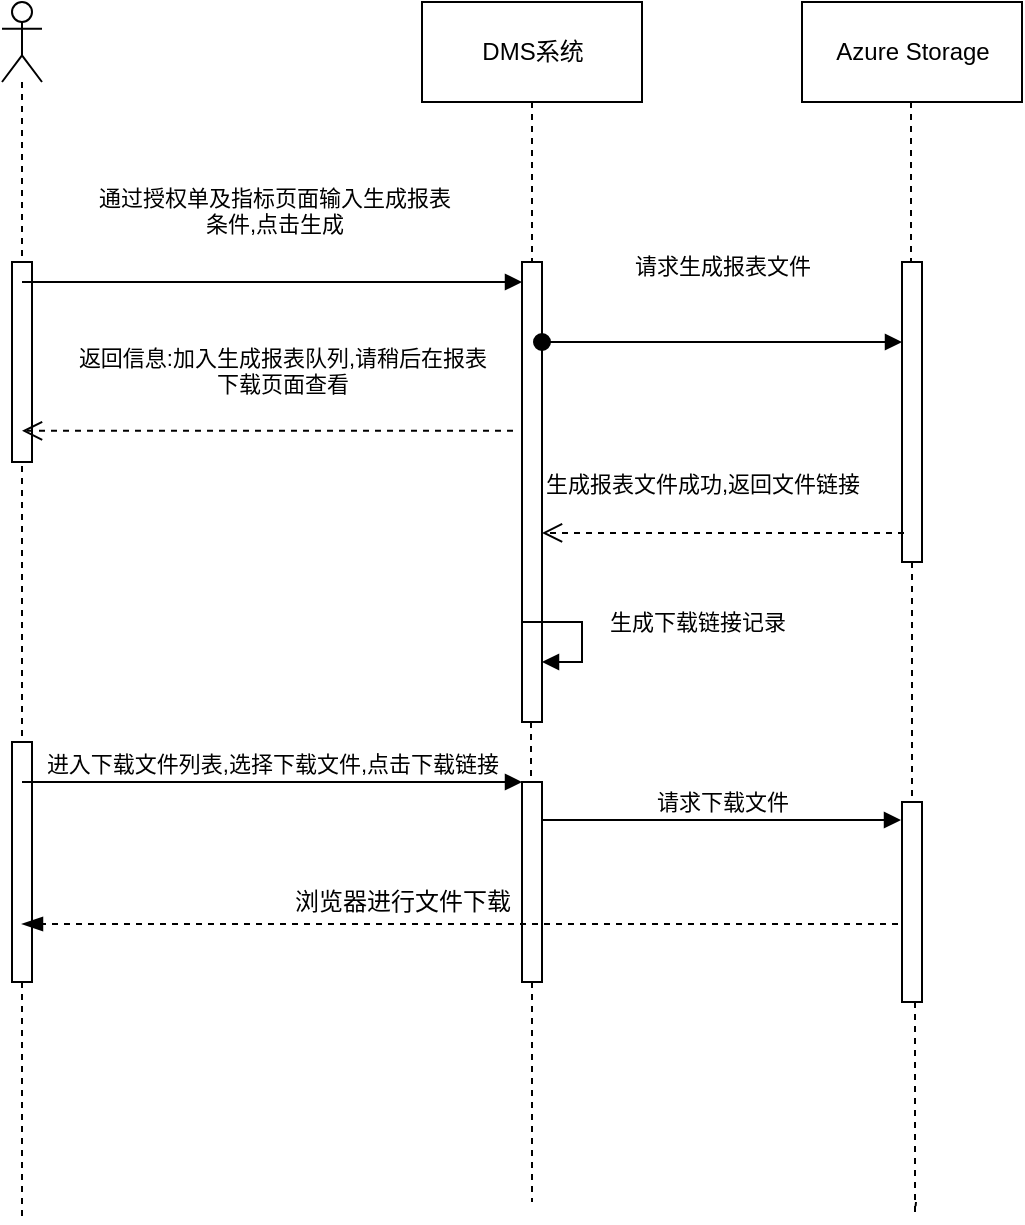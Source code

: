 <mxfile version="20.1.1" type="github">
  <diagram id="0d-p2dJ-ti4IA-214Bir" name="Page-1">
    <mxGraphModel dx="785" dy="363" grid="1" gridSize="10" guides="1" tooltips="1" connect="1" arrows="1" fold="1" page="1" pageScale="1" pageWidth="827" pageHeight="1169" math="0" shadow="0">
      <root>
        <mxCell id="0" />
        <mxCell id="1" parent="0" />
        <mxCell id="TUelWT6_uA5BFqEehYIz-1" value="" style="shape=umlLifeline;participant=umlActor;perimeter=lifelinePerimeter;whiteSpace=wrap;html=1;container=1;collapsible=0;recursiveResize=0;verticalAlign=top;spacingTop=36;outlineConnect=0;" vertex="1" parent="1">
          <mxGeometry x="100" y="60" width="20" height="610" as="geometry" />
        </mxCell>
        <mxCell id="TUelWT6_uA5BFqEehYIz-29" value="" style="html=1;points=[];perimeter=orthogonalPerimeter;" vertex="1" parent="TUelWT6_uA5BFqEehYIz-1">
          <mxGeometry x="5" y="130" width="10" height="100" as="geometry" />
        </mxCell>
        <mxCell id="TUelWT6_uA5BFqEehYIz-33" value="" style="html=1;points=[];perimeter=orthogonalPerimeter;" vertex="1" parent="TUelWT6_uA5BFqEehYIz-1">
          <mxGeometry x="5" y="370" width="10" height="120" as="geometry" />
        </mxCell>
        <mxCell id="TUelWT6_uA5BFqEehYIz-4" style="edgeStyle=orthogonalEdgeStyle;rounded=0;orthogonalLoop=1;jettySize=auto;html=1;dashed=1;endArrow=none;endFill=0;startArrow=none;exitX=0.45;exitY=1;exitDx=0;exitDy=0;exitPerimeter=0;" edge="1" parent="1" source="TUelWT6_uA5BFqEehYIz-7">
          <mxGeometry relative="1" as="geometry">
            <mxPoint x="360" y="530" as="targetPoint" />
            <mxPoint x="365" y="440" as="sourcePoint" />
            <Array as="points">
              <mxPoint x="365" y="530" />
            </Array>
          </mxGeometry>
        </mxCell>
        <mxCell id="TUelWT6_uA5BFqEehYIz-2" value="DMS系统" style="html=1;" vertex="1" parent="1">
          <mxGeometry x="310" y="60" width="110" height="50" as="geometry" />
        </mxCell>
        <mxCell id="TUelWT6_uA5BFqEehYIz-3" value="Azure Storage" style="html=1;" vertex="1" parent="1">
          <mxGeometry x="500" y="60" width="110" height="50" as="geometry" />
        </mxCell>
        <mxCell id="TUelWT6_uA5BFqEehYIz-6" style="edgeStyle=orthogonalEdgeStyle;rounded=0;orthogonalLoop=1;jettySize=auto;html=1;exitX=0.5;exitY=1;exitDx=0;exitDy=0;dashed=1;endArrow=none;endFill=0;startArrow=none;" edge="1" parent="1" source="TUelWT6_uA5BFqEehYIz-16">
          <mxGeometry relative="1" as="geometry">
            <mxPoint x="555" y="530" as="targetPoint" />
            <mxPoint x="554.5" y="110" as="sourcePoint" />
          </mxGeometry>
        </mxCell>
        <mxCell id="TUelWT6_uA5BFqEehYIz-8" value="通过授权单及指标页面输入生成报表&lt;br&gt;条件,点击生成" style="html=1;verticalAlign=bottom;startArrow=none;endArrow=block;startSize=8;rounded=0;startFill=0;" edge="1" target="TUelWT6_uA5BFqEehYIz-7" parent="1" source="TUelWT6_uA5BFqEehYIz-1">
          <mxGeometry x="0.003" y="20" relative="1" as="geometry">
            <mxPoint x="130" y="190" as="sourcePoint" />
            <Array as="points">
              <mxPoint x="210" y="200" />
              <mxPoint x="280" y="200" />
            </Array>
            <mxPoint as="offset" />
          </mxGeometry>
        </mxCell>
        <mxCell id="TUelWT6_uA5BFqEehYIz-7" value="" style="html=1;points=[];perimeter=orthogonalPerimeter;" vertex="1" parent="1">
          <mxGeometry x="360" y="190" width="10" height="230" as="geometry" />
        </mxCell>
        <mxCell id="TUelWT6_uA5BFqEehYIz-10" value="" style="edgeStyle=orthogonalEdgeStyle;rounded=0;orthogonalLoop=1;jettySize=auto;html=1;exitX=0.5;exitY=1;exitDx=0;exitDy=0;dashed=1;endArrow=none;endFill=0;" edge="1" parent="1" source="TUelWT6_uA5BFqEehYIz-2" target="TUelWT6_uA5BFqEehYIz-7">
          <mxGeometry relative="1" as="geometry">
            <mxPoint x="315" y="480" as="targetPoint" />
            <mxPoint x="315" y="110" as="sourcePoint" />
          </mxGeometry>
        </mxCell>
        <mxCell id="TUelWT6_uA5BFqEehYIz-12" value="返回信息:加入生成报表队列,请稍后在报表&lt;br&gt;下载页面查看" style="html=1;verticalAlign=bottom;endArrow=open;dashed=1;endSize=8;rounded=0;exitX=-0.45;exitY=0.367;exitDx=0;exitDy=0;exitPerimeter=0;" edge="1" parent="1" source="TUelWT6_uA5BFqEehYIz-7" target="TUelWT6_uA5BFqEehYIz-1">
          <mxGeometry x="-0.06" y="-14" relative="1" as="geometry">
            <mxPoint x="360" y="260" as="sourcePoint" />
            <mxPoint x="280" y="260" as="targetPoint" />
            <Array as="points" />
            <mxPoint as="offset" />
          </mxGeometry>
        </mxCell>
        <mxCell id="TUelWT6_uA5BFqEehYIz-13" value="请求生成报表文件" style="html=1;verticalAlign=bottom;startArrow=oval;startFill=1;endArrow=block;startSize=8;rounded=0;" edge="1" parent="1">
          <mxGeometry x="-0.005" y="29" width="60" relative="1" as="geometry">
            <mxPoint x="370" y="230" as="sourcePoint" />
            <mxPoint x="550" y="230" as="targetPoint" />
            <mxPoint as="offset" />
          </mxGeometry>
        </mxCell>
        <mxCell id="TUelWT6_uA5BFqEehYIz-16" value="" style="html=1;points=[];perimeter=orthogonalPerimeter;" vertex="1" parent="1">
          <mxGeometry x="550" y="190" width="10" height="150" as="geometry" />
        </mxCell>
        <mxCell id="TUelWT6_uA5BFqEehYIz-17" value="" style="edgeStyle=orthogonalEdgeStyle;rounded=0;orthogonalLoop=1;jettySize=auto;html=1;exitX=0.5;exitY=1;exitDx=0;exitDy=0;dashed=1;endArrow=none;endFill=0;" edge="1" parent="1" target="TUelWT6_uA5BFqEehYIz-16">
          <mxGeometry relative="1" as="geometry">
            <mxPoint x="554.5" y="480" as="targetPoint" />
            <mxPoint x="554.5" y="110" as="sourcePoint" />
          </mxGeometry>
        </mxCell>
        <mxCell id="TUelWT6_uA5BFqEehYIz-18" value="生成报表文件成功,返回文件链接" style="html=1;verticalAlign=bottom;endArrow=open;dashed=1;endSize=8;rounded=0;exitX=0.1;exitY=0.903;exitDx=0;exitDy=0;exitPerimeter=0;" edge="1" parent="1" source="TUelWT6_uA5BFqEehYIz-16" target="TUelWT6_uA5BFqEehYIz-7">
          <mxGeometry x="0.116" y="-15" relative="1" as="geometry">
            <mxPoint x="550" y="325" as="sourcePoint" />
            <mxPoint x="400" y="330" as="targetPoint" />
            <Array as="points" />
            <mxPoint as="offset" />
          </mxGeometry>
        </mxCell>
        <mxCell id="TUelWT6_uA5BFqEehYIz-20" value="生成下载链接记录&lt;br&gt;" style="edgeStyle=orthogonalEdgeStyle;html=1;align=left;spacingLeft=2;endArrow=block;rounded=0;entryX=1;entryY=0;" edge="1" parent="1">
          <mxGeometry x="-0.143" y="10" relative="1" as="geometry">
            <mxPoint x="360" y="370" as="sourcePoint" />
            <Array as="points">
              <mxPoint x="390" y="370" />
            </Array>
            <mxPoint x="370" y="390" as="targetPoint" />
            <mxPoint as="offset" />
          </mxGeometry>
        </mxCell>
        <mxCell id="TUelWT6_uA5BFqEehYIz-22" value="" style="html=1;points=[];perimeter=orthogonalPerimeter;" vertex="1" parent="1">
          <mxGeometry x="360" y="450" width="10" height="100" as="geometry" />
        </mxCell>
        <mxCell id="TUelWT6_uA5BFqEehYIz-23" value="进入下载文件列表,选择下载文件,点击下载链接" style="html=1;verticalAlign=bottom;endArrow=block;entryX=0;entryY=0;rounded=0;" edge="1" target="TUelWT6_uA5BFqEehYIz-22" parent="1" source="TUelWT6_uA5BFqEehYIz-1">
          <mxGeometry relative="1" as="geometry">
            <mxPoint x="290" y="470" as="sourcePoint" />
          </mxGeometry>
        </mxCell>
        <mxCell id="TUelWT6_uA5BFqEehYIz-25" value="" style="html=1;points=[];perimeter=orthogonalPerimeter;" vertex="1" parent="1">
          <mxGeometry x="550" y="460" width="10" height="100" as="geometry" />
        </mxCell>
        <mxCell id="TUelWT6_uA5BFqEehYIz-26" value="请求下载文件" style="html=1;verticalAlign=bottom;endArrow=block;entryX=-0.05;entryY=0.09;rounded=0;entryDx=0;entryDy=0;entryPerimeter=0;" edge="1" target="TUelWT6_uA5BFqEehYIz-25" parent="1" source="TUelWT6_uA5BFqEehYIz-22">
          <mxGeometry relative="1" as="geometry">
            <mxPoint x="480" y="480" as="sourcePoint" />
          </mxGeometry>
        </mxCell>
        <mxCell id="TUelWT6_uA5BFqEehYIz-27" value="" style="html=1;verticalAlign=bottom;endArrow=blockThin;dashed=1;endSize=8;exitX=-0.2;exitY=0.61;rounded=0;exitDx=0;exitDy=0;exitPerimeter=0;endFill=1;" edge="1" source="TUelWT6_uA5BFqEehYIz-25" parent="1" target="TUelWT6_uA5BFqEehYIz-1">
          <mxGeometry x="-0.161" y="-45" relative="1" as="geometry">
            <mxPoint x="480" y="556" as="targetPoint" />
            <mxPoint as="offset" />
          </mxGeometry>
        </mxCell>
        <mxCell id="TUelWT6_uA5BFqEehYIz-28" value="浏览器进行文件下载" style="text;html=1;align=center;verticalAlign=middle;resizable=0;points=[];autosize=1;strokeColor=none;fillColor=none;" vertex="1" parent="1">
          <mxGeometry x="235" y="495" width="130" height="30" as="geometry" />
        </mxCell>
        <mxCell id="TUelWT6_uA5BFqEehYIz-30" value="" style="edgeStyle=orthogonalEdgeStyle;rounded=0;orthogonalLoop=1;jettySize=auto;html=1;exitX=0.65;exitY=1;exitDx=0;exitDy=0;dashed=1;endArrow=none;endFill=0;exitPerimeter=0;" edge="1" parent="1" source="TUelWT6_uA5BFqEehYIz-25">
          <mxGeometry relative="1" as="geometry">
            <mxPoint x="557" y="660" as="targetPoint" />
            <mxPoint x="540" y="585" as="sourcePoint" />
            <Array as="points">
              <mxPoint x="557" y="665" />
            </Array>
          </mxGeometry>
        </mxCell>
        <mxCell id="TUelWT6_uA5BFqEehYIz-32" value="" style="edgeStyle=orthogonalEdgeStyle;rounded=0;orthogonalLoop=1;jettySize=auto;html=1;dashed=1;endArrow=none;endFill=0;" edge="1" parent="1">
          <mxGeometry relative="1" as="geometry">
            <mxPoint x="365" y="660" as="targetPoint" />
            <mxPoint x="365" y="550" as="sourcePoint" />
            <Array as="points">
              <mxPoint x="365" y="635" />
            </Array>
          </mxGeometry>
        </mxCell>
      </root>
    </mxGraphModel>
  </diagram>
</mxfile>
